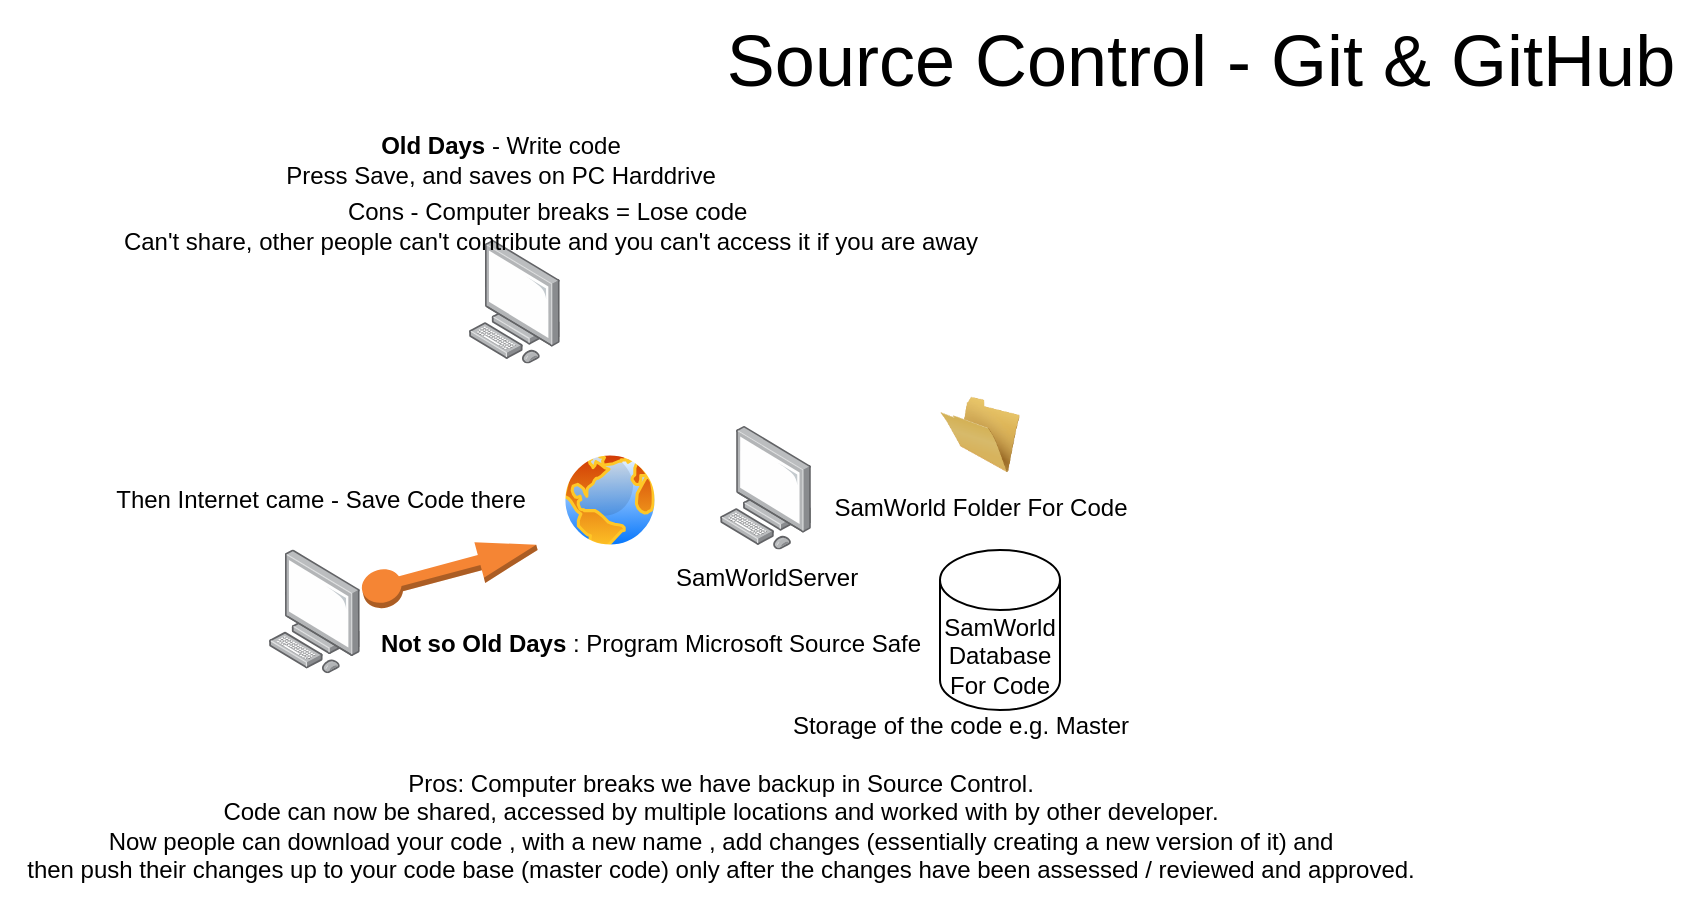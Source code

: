 <mxfile version="21.2.9" type="github">
  <diagram name="Page-1" id="rTHZCiTWFvaF-pPm5ABr">
    <mxGraphModel dx="1877" dy="483" grid="1" gridSize="10" guides="1" tooltips="1" connect="1" arrows="1" fold="1" page="1" pageScale="1" pageWidth="827" pageHeight="1169" math="0" shadow="0">
      <root>
        <mxCell id="0" />
        <mxCell id="1" parent="0" />
        <mxCell id="CWYjVtsPUNxwbl47y-k5-1" value="SamWorld Database For Code" style="shape=cylinder3;whiteSpace=wrap;html=1;boundedLbl=1;backgroundOutline=1;size=15;" vertex="1" parent="1">
          <mxGeometry x="340" y="295" width="60" height="80" as="geometry" />
        </mxCell>
        <mxCell id="CWYjVtsPUNxwbl47y-k5-2" value="" style="image;points=[];aspect=fixed;html=1;align=center;shadow=0;dashed=0;image=img/lib/allied_telesis/computer_and_terminals/Personal_Computer.svg;" vertex="1" parent="1">
          <mxGeometry x="104.4" y="140" width="45.6" height="61.8" as="geometry" />
        </mxCell>
        <mxCell id="CWYjVtsPUNxwbl47y-k5-3" value="&lt;font style=&quot;font-size: 36px;&quot;&gt;Source Control - Git &amp;amp; GitHub&lt;/font&gt;" style="text;html=1;align=center;verticalAlign=middle;resizable=0;points=[];autosize=1;strokeColor=none;fillColor=none;" vertex="1" parent="1">
          <mxGeometry x="220" y="20" width="500" height="60" as="geometry" />
        </mxCell>
        <mxCell id="CWYjVtsPUNxwbl47y-k5-4" value="&lt;b&gt;Old Days&lt;/b&gt; - Write code&lt;br&gt;Press Save, and saves on PC Harddrive" style="text;html=1;align=center;verticalAlign=middle;resizable=0;points=[];autosize=1;strokeColor=none;fillColor=none;" vertex="1" parent="1">
          <mxGeometry y="80" width="240" height="40" as="geometry" />
        </mxCell>
        <mxCell id="CWYjVtsPUNxwbl47y-k5-5" value="Cons - Computer breaks = Lose code&amp;nbsp;&lt;br&gt;Can&#39;t share, other people can&#39;t contribute and you can&#39;t access it if you are away" style="text;html=1;align=center;verticalAlign=middle;resizable=0;points=[];autosize=1;strokeColor=none;fillColor=none;" vertex="1" parent="1">
          <mxGeometry x="-80" y="113" width="450" height="40" as="geometry" />
        </mxCell>
        <mxCell id="CWYjVtsPUNxwbl47y-k5-6" value="" style="image;aspect=fixed;perimeter=ellipsePerimeter;html=1;align=center;shadow=0;dashed=0;spacingTop=3;image=img/lib/active_directory/internet_globe.svg;" vertex="1" parent="1">
          <mxGeometry x="150" y="245" width="50" height="50" as="geometry" />
        </mxCell>
        <mxCell id="CWYjVtsPUNxwbl47y-k5-7" value="Then Internet came - Save Code there" style="text;html=1;align=center;verticalAlign=middle;resizable=0;points=[];autosize=1;strokeColor=none;fillColor=none;" vertex="1" parent="1">
          <mxGeometry x="-85" y="255" width="230" height="30" as="geometry" />
        </mxCell>
        <mxCell id="CWYjVtsPUNxwbl47y-k5-8" value="SamWorldServer" style="image;points=[];aspect=fixed;html=1;align=center;shadow=0;dashed=0;image=img/lib/allied_telesis/computer_and_terminals/Personal_Computer.svg;" vertex="1" parent="1">
          <mxGeometry x="230" y="233" width="45.6" height="61.8" as="geometry" />
        </mxCell>
        <mxCell id="CWYjVtsPUNxwbl47y-k5-9" value="SamWorld Folder For Code" style="image;html=1;image=img/lib/clip_art/general/Empty_Folder_128x128.png" vertex="1" parent="1">
          <mxGeometry x="340" y="214.8" width="40" height="45" as="geometry" />
        </mxCell>
        <mxCell id="CWYjVtsPUNxwbl47y-k5-11" value="" style="image;points=[];aspect=fixed;html=1;align=center;shadow=0;dashed=0;image=img/lib/allied_telesis/computer_and_terminals/Personal_Computer.svg;" vertex="1" parent="1">
          <mxGeometry x="4.4" y="294.8" width="45.6" height="61.8" as="geometry" />
        </mxCell>
        <mxCell id="CWYjVtsPUNxwbl47y-k5-13" value="" style="outlineConnect=0;dashed=0;verticalLabelPosition=bottom;verticalAlign=top;align=center;html=1;shape=mxgraph.aws3.elastic_ip;fillColor=#F58534;gradientColor=none;rotation=-15;" vertex="1" parent="1">
          <mxGeometry x="50" y="294.8" width="90" height="21" as="geometry" />
        </mxCell>
        <mxCell id="CWYjVtsPUNxwbl47y-k5-14" value="&lt;b&gt;Not so Old Days&lt;/b&gt; : Program Microsoft Source Safe" style="text;html=1;align=center;verticalAlign=middle;resizable=0;points=[];autosize=1;strokeColor=none;fillColor=none;" vertex="1" parent="1">
          <mxGeometry x="50" y="326.6" width="290" height="30" as="geometry" />
        </mxCell>
        <mxCell id="CWYjVtsPUNxwbl47y-k5-15" value="Pros: Computer breaks we have backup in Source Control.&lt;br&gt;Code can now be shared, accessed by multiple locations and worked with by other developer.&lt;br&gt;Now people can download your code , with a new name , add changes (essentially creating a new version of it) and&lt;br&gt;&amp;nbsp;then push their changes up to your code base (master code) only after the changes have been assessed / reviewed and approved.&amp;nbsp;" style="text;html=1;align=center;verticalAlign=middle;resizable=0;points=[];autosize=1;strokeColor=none;fillColor=none;" vertex="1" parent="1">
          <mxGeometry x="-130" y="398" width="720" height="70" as="geometry" />
        </mxCell>
        <mxCell id="CWYjVtsPUNxwbl47y-k5-16" value="Storage of the code e.g. Master" style="text;html=1;align=center;verticalAlign=middle;resizable=0;points=[];autosize=1;strokeColor=none;fillColor=none;" vertex="1" parent="1">
          <mxGeometry x="255" y="368" width="190" height="30" as="geometry" />
        </mxCell>
      </root>
    </mxGraphModel>
  </diagram>
</mxfile>
